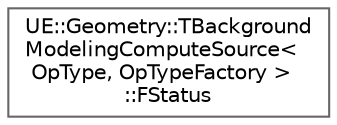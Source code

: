 digraph "Graphical Class Hierarchy"
{
 // INTERACTIVE_SVG=YES
 // LATEX_PDF_SIZE
  bgcolor="transparent";
  edge [fontname=Helvetica,fontsize=10,labelfontname=Helvetica,labelfontsize=10];
  node [fontname=Helvetica,fontsize=10,shape=box,height=0.2,width=0.4];
  rankdir="LR";
  Node0 [id="Node000000",label="UE::Geometry::TBackground\lModelingComputeSource\<\l OpType, OpTypeFactory \>\l::FStatus",height=0.2,width=0.4,color="grey40", fillcolor="white", style="filled",URL="$d0/db7/structUE_1_1Geometry_1_1TBackgroundModelingComputeSource_1_1FStatus.html",tooltip=" "];
}

